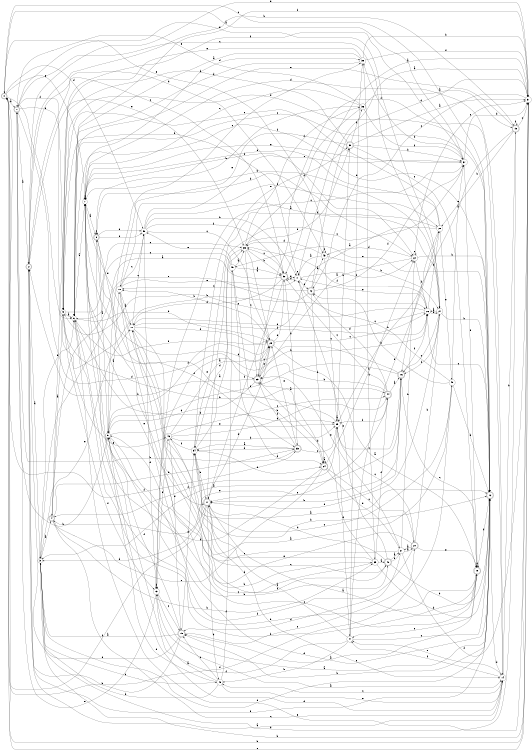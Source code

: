 digraph n41_2 {
__start0 [label="" shape="none"];

rankdir=LR;
size="8,5";

s0 [style="rounded,filled", color="black", fillcolor="white" shape="doublecircle", label="0"];
s1 [style="rounded,filled", color="black", fillcolor="white" shape="doublecircle", label="1"];
s2 [style="rounded,filled", color="black", fillcolor="white" shape="doublecircle", label="2"];
s3 [style="filled", color="black", fillcolor="white" shape="circle", label="3"];
s4 [style="rounded,filled", color="black", fillcolor="white" shape="doublecircle", label="4"];
s5 [style="filled", color="black", fillcolor="white" shape="circle", label="5"];
s6 [style="filled", color="black", fillcolor="white" shape="circle", label="6"];
s7 [style="filled", color="black", fillcolor="white" shape="circle", label="7"];
s8 [style="rounded,filled", color="black", fillcolor="white" shape="doublecircle", label="8"];
s9 [style="filled", color="black", fillcolor="white" shape="circle", label="9"];
s10 [style="filled", color="black", fillcolor="white" shape="circle", label="10"];
s11 [style="filled", color="black", fillcolor="white" shape="circle", label="11"];
s12 [style="rounded,filled", color="black", fillcolor="white" shape="doublecircle", label="12"];
s13 [style="filled", color="black", fillcolor="white" shape="circle", label="13"];
s14 [style="filled", color="black", fillcolor="white" shape="circle", label="14"];
s15 [style="rounded,filled", color="black", fillcolor="white" shape="doublecircle", label="15"];
s16 [style="rounded,filled", color="black", fillcolor="white" shape="doublecircle", label="16"];
s17 [style="rounded,filled", color="black", fillcolor="white" shape="doublecircle", label="17"];
s18 [style="rounded,filled", color="black", fillcolor="white" shape="doublecircle", label="18"];
s19 [style="rounded,filled", color="black", fillcolor="white" shape="doublecircle", label="19"];
s20 [style="rounded,filled", color="black", fillcolor="white" shape="doublecircle", label="20"];
s21 [style="filled", color="black", fillcolor="white" shape="circle", label="21"];
s22 [style="filled", color="black", fillcolor="white" shape="circle", label="22"];
s23 [style="rounded,filled", color="black", fillcolor="white" shape="doublecircle", label="23"];
s24 [style="rounded,filled", color="black", fillcolor="white" shape="doublecircle", label="24"];
s25 [style="rounded,filled", color="black", fillcolor="white" shape="doublecircle", label="25"];
s26 [style="filled", color="black", fillcolor="white" shape="circle", label="26"];
s27 [style="filled", color="black", fillcolor="white" shape="circle", label="27"];
s28 [style="filled", color="black", fillcolor="white" shape="circle", label="28"];
s29 [style="filled", color="black", fillcolor="white" shape="circle", label="29"];
s30 [style="rounded,filled", color="black", fillcolor="white" shape="doublecircle", label="30"];
s31 [style="filled", color="black", fillcolor="white" shape="circle", label="31"];
s32 [style="rounded,filled", color="black", fillcolor="white" shape="doublecircle", label="32"];
s33 [style="rounded,filled", color="black", fillcolor="white" shape="doublecircle", label="33"];
s34 [style="filled", color="black", fillcolor="white" shape="circle", label="34"];
s35 [style="filled", color="black", fillcolor="white" shape="circle", label="35"];
s36 [style="filled", color="black", fillcolor="white" shape="circle", label="36"];
s37 [style="filled", color="black", fillcolor="white" shape="circle", label="37"];
s38 [style="filled", color="black", fillcolor="white" shape="circle", label="38"];
s39 [style="filled", color="black", fillcolor="white" shape="circle", label="39"];
s40 [style="rounded,filled", color="black", fillcolor="white" shape="doublecircle", label="40"];
s41 [style="filled", color="black", fillcolor="white" shape="circle", label="41"];
s42 [style="rounded,filled", color="black", fillcolor="white" shape="doublecircle", label="42"];
s43 [style="filled", color="black", fillcolor="white" shape="circle", label="43"];
s44 [style="rounded,filled", color="black", fillcolor="white" shape="doublecircle", label="44"];
s45 [style="filled", color="black", fillcolor="white" shape="circle", label="45"];
s46 [style="filled", color="black", fillcolor="white" shape="circle", label="46"];
s47 [style="filled", color="black", fillcolor="white" shape="circle", label="47"];
s48 [style="filled", color="black", fillcolor="white" shape="circle", label="48"];
s49 [style="filled", color="black", fillcolor="white" shape="circle", label="49"];
s50 [style="filled", color="black", fillcolor="white" shape="circle", label="50"];
s0 -> s1 [label="a"];
s0 -> s26 [label="b"];
s0 -> s12 [label="c"];
s0 -> s50 [label="d"];
s0 -> s7 [label="e"];
s0 -> s33 [label="f"];
s1 -> s2 [label="a"];
s1 -> s9 [label="b"];
s1 -> s27 [label="c"];
s1 -> s23 [label="d"];
s1 -> s6 [label="e"];
s1 -> s5 [label="f"];
s2 -> s3 [label="a"];
s2 -> s15 [label="b"];
s2 -> s32 [label="c"];
s2 -> s43 [label="d"];
s2 -> s35 [label="e"];
s2 -> s12 [label="f"];
s3 -> s4 [label="a"];
s3 -> s31 [label="b"];
s3 -> s48 [label="c"];
s3 -> s12 [label="d"];
s3 -> s11 [label="e"];
s3 -> s6 [label="f"];
s4 -> s5 [label="a"];
s4 -> s39 [label="b"];
s4 -> s14 [label="c"];
s4 -> s33 [label="d"];
s4 -> s16 [label="e"];
s4 -> s37 [label="f"];
s5 -> s6 [label="a"];
s5 -> s44 [label="b"];
s5 -> s35 [label="c"];
s5 -> s12 [label="d"];
s5 -> s46 [label="e"];
s5 -> s13 [label="f"];
s6 -> s7 [label="a"];
s6 -> s25 [label="b"];
s6 -> s12 [label="c"];
s6 -> s29 [label="d"];
s6 -> s31 [label="e"];
s6 -> s18 [label="f"];
s7 -> s8 [label="a"];
s7 -> s27 [label="b"];
s7 -> s7 [label="c"];
s7 -> s38 [label="d"];
s7 -> s17 [label="e"];
s7 -> s22 [label="f"];
s8 -> s9 [label="a"];
s8 -> s22 [label="b"];
s8 -> s8 [label="c"];
s8 -> s50 [label="d"];
s8 -> s50 [label="e"];
s8 -> s33 [label="f"];
s9 -> s10 [label="a"];
s9 -> s40 [label="b"];
s9 -> s38 [label="c"];
s9 -> s14 [label="d"];
s9 -> s29 [label="e"];
s9 -> s25 [label="f"];
s10 -> s11 [label="a"];
s10 -> s39 [label="b"];
s10 -> s50 [label="c"];
s10 -> s12 [label="d"];
s10 -> s41 [label="e"];
s10 -> s28 [label="f"];
s11 -> s12 [label="a"];
s11 -> s12 [label="b"];
s11 -> s50 [label="c"];
s11 -> s25 [label="d"];
s11 -> s7 [label="e"];
s11 -> s26 [label="f"];
s12 -> s13 [label="a"];
s12 -> s19 [label="b"];
s12 -> s26 [label="c"];
s12 -> s14 [label="d"];
s12 -> s49 [label="e"];
s12 -> s6 [label="f"];
s13 -> s14 [label="a"];
s13 -> s26 [label="b"];
s13 -> s19 [label="c"];
s13 -> s13 [label="d"];
s13 -> s1 [label="e"];
s13 -> s46 [label="f"];
s14 -> s2 [label="a"];
s14 -> s15 [label="b"];
s14 -> s48 [label="c"];
s14 -> s7 [label="d"];
s14 -> s47 [label="e"];
s14 -> s47 [label="f"];
s15 -> s16 [label="a"];
s15 -> s28 [label="b"];
s15 -> s31 [label="c"];
s15 -> s3 [label="d"];
s15 -> s6 [label="e"];
s15 -> s15 [label="f"];
s16 -> s3 [label="a"];
s16 -> s17 [label="b"];
s16 -> s18 [label="c"];
s16 -> s7 [label="d"];
s16 -> s9 [label="e"];
s16 -> s26 [label="f"];
s17 -> s18 [label="a"];
s17 -> s48 [label="b"];
s17 -> s37 [label="c"];
s17 -> s3 [label="d"];
s17 -> s14 [label="e"];
s17 -> s0 [label="f"];
s18 -> s19 [label="a"];
s18 -> s6 [label="b"];
s18 -> s11 [label="c"];
s18 -> s18 [label="d"];
s18 -> s47 [label="e"];
s18 -> s12 [label="f"];
s19 -> s3 [label="a"];
s19 -> s2 [label="b"];
s19 -> s20 [label="c"];
s19 -> s2 [label="d"];
s19 -> s34 [label="e"];
s19 -> s9 [label="f"];
s20 -> s21 [label="a"];
s20 -> s27 [label="b"];
s20 -> s29 [label="c"];
s20 -> s7 [label="d"];
s20 -> s18 [label="e"];
s20 -> s9 [label="f"];
s21 -> s20 [label="a"];
s21 -> s22 [label="b"];
s21 -> s8 [label="c"];
s21 -> s19 [label="d"];
s21 -> s23 [label="e"];
s21 -> s31 [label="f"];
s22 -> s23 [label="a"];
s22 -> s12 [label="b"];
s22 -> s31 [label="c"];
s22 -> s43 [label="d"];
s22 -> s22 [label="e"];
s22 -> s26 [label="f"];
s23 -> s24 [label="a"];
s23 -> s2 [label="b"];
s23 -> s25 [label="c"];
s23 -> s9 [label="d"];
s23 -> s25 [label="e"];
s23 -> s14 [label="f"];
s24 -> s24 [label="a"];
s24 -> s22 [label="b"];
s24 -> s20 [label="c"];
s24 -> s21 [label="d"];
s24 -> s4 [label="e"];
s24 -> s7 [label="f"];
s25 -> s18 [label="a"];
s25 -> s10 [label="b"];
s25 -> s26 [label="c"];
s25 -> s17 [label="d"];
s25 -> s32 [label="e"];
s25 -> s6 [label="f"];
s26 -> s27 [label="a"];
s26 -> s28 [label="b"];
s26 -> s5 [label="c"];
s26 -> s11 [label="d"];
s26 -> s41 [label="e"];
s26 -> s35 [label="f"];
s27 -> s26 [label="a"];
s27 -> s12 [label="b"];
s27 -> s16 [label="c"];
s27 -> s17 [label="d"];
s27 -> s1 [label="e"];
s27 -> s16 [label="f"];
s28 -> s23 [label="a"];
s28 -> s29 [label="b"];
s28 -> s5 [label="c"];
s28 -> s7 [label="d"];
s28 -> s45 [label="e"];
s28 -> s34 [label="f"];
s29 -> s29 [label="a"];
s29 -> s30 [label="b"];
s29 -> s16 [label="c"];
s29 -> s47 [label="d"];
s29 -> s7 [label="e"];
s29 -> s4 [label="f"];
s30 -> s31 [label="a"];
s30 -> s37 [label="b"];
s30 -> s18 [label="c"];
s30 -> s5 [label="d"];
s30 -> s10 [label="e"];
s30 -> s36 [label="f"];
s31 -> s32 [label="a"];
s31 -> s0 [label="b"];
s31 -> s42 [label="c"];
s31 -> s2 [label="d"];
s31 -> s0 [label="e"];
s31 -> s6 [label="f"];
s32 -> s4 [label="a"];
s32 -> s33 [label="b"];
s32 -> s35 [label="c"];
s32 -> s11 [label="d"];
s32 -> s41 [label="e"];
s32 -> s17 [label="f"];
s33 -> s34 [label="a"];
s33 -> s1 [label="b"];
s33 -> s29 [label="c"];
s33 -> s34 [label="d"];
s33 -> s25 [label="e"];
s33 -> s23 [label="f"];
s34 -> s35 [label="a"];
s34 -> s17 [label="b"];
s34 -> s45 [label="c"];
s34 -> s24 [label="d"];
s34 -> s30 [label="e"];
s34 -> s46 [label="f"];
s35 -> s25 [label="a"];
s35 -> s32 [label="b"];
s35 -> s23 [label="c"];
s35 -> s34 [label="d"];
s35 -> s30 [label="e"];
s35 -> s36 [label="f"];
s36 -> s15 [label="a"];
s36 -> s8 [label="b"];
s36 -> s7 [label="c"];
s36 -> s35 [label="d"];
s36 -> s1 [label="e"];
s36 -> s37 [label="f"];
s37 -> s0 [label="a"];
s37 -> s38 [label="b"];
s37 -> s13 [label="c"];
s37 -> s31 [label="d"];
s37 -> s7 [label="e"];
s37 -> s18 [label="f"];
s38 -> s6 [label="a"];
s38 -> s31 [label="b"];
s38 -> s39 [label="c"];
s38 -> s6 [label="d"];
s38 -> s5 [label="e"];
s38 -> s31 [label="f"];
s39 -> s40 [label="a"];
s39 -> s12 [label="b"];
s39 -> s9 [label="c"];
s39 -> s23 [label="d"];
s39 -> s34 [label="e"];
s39 -> s44 [label="f"];
s40 -> s21 [label="a"];
s40 -> s12 [label="b"];
s40 -> s34 [label="c"];
s40 -> s17 [label="d"];
s40 -> s41 [label="e"];
s40 -> s21 [label="f"];
s41 -> s31 [label="a"];
s41 -> s5 [label="b"];
s41 -> s41 [label="c"];
s41 -> s32 [label="d"];
s41 -> s42 [label="e"];
s41 -> s22 [label="f"];
s42 -> s43 [label="a"];
s42 -> s24 [label="b"];
s42 -> s10 [label="c"];
s42 -> s31 [label="d"];
s42 -> s3 [label="e"];
s42 -> s37 [label="f"];
s43 -> s41 [label="a"];
s43 -> s27 [label="b"];
s43 -> s29 [label="c"];
s43 -> s35 [label="d"];
s43 -> s0 [label="e"];
s43 -> s43 [label="f"];
s44 -> s16 [label="a"];
s44 -> s23 [label="b"];
s44 -> s32 [label="c"];
s44 -> s42 [label="d"];
s44 -> s17 [label="e"];
s44 -> s29 [label="f"];
s45 -> s11 [label="a"];
s45 -> s42 [label="b"];
s45 -> s41 [label="c"];
s45 -> s12 [label="d"];
s45 -> s37 [label="e"];
s45 -> s0 [label="f"];
s46 -> s25 [label="a"];
s46 -> s29 [label="b"];
s46 -> s44 [label="c"];
s46 -> s44 [label="d"];
s46 -> s19 [label="e"];
s46 -> s40 [label="f"];
s47 -> s17 [label="a"];
s47 -> s48 [label="b"];
s47 -> s12 [label="c"];
s47 -> s38 [label="d"];
s47 -> s28 [label="e"];
s47 -> s9 [label="f"];
s48 -> s13 [label="a"];
s48 -> s3 [label="b"];
s48 -> s19 [label="c"];
s48 -> s8 [label="d"];
s48 -> s14 [label="e"];
s48 -> s49 [label="f"];
s49 -> s35 [label="a"];
s49 -> s24 [label="b"];
s49 -> s6 [label="c"];
s49 -> s24 [label="d"];
s49 -> s50 [label="e"];
s49 -> s32 [label="f"];
s50 -> s27 [label="a"];
s50 -> s41 [label="b"];
s50 -> s25 [label="c"];
s50 -> s13 [label="d"];
s50 -> s37 [label="e"];
s50 -> s32 [label="f"];

}